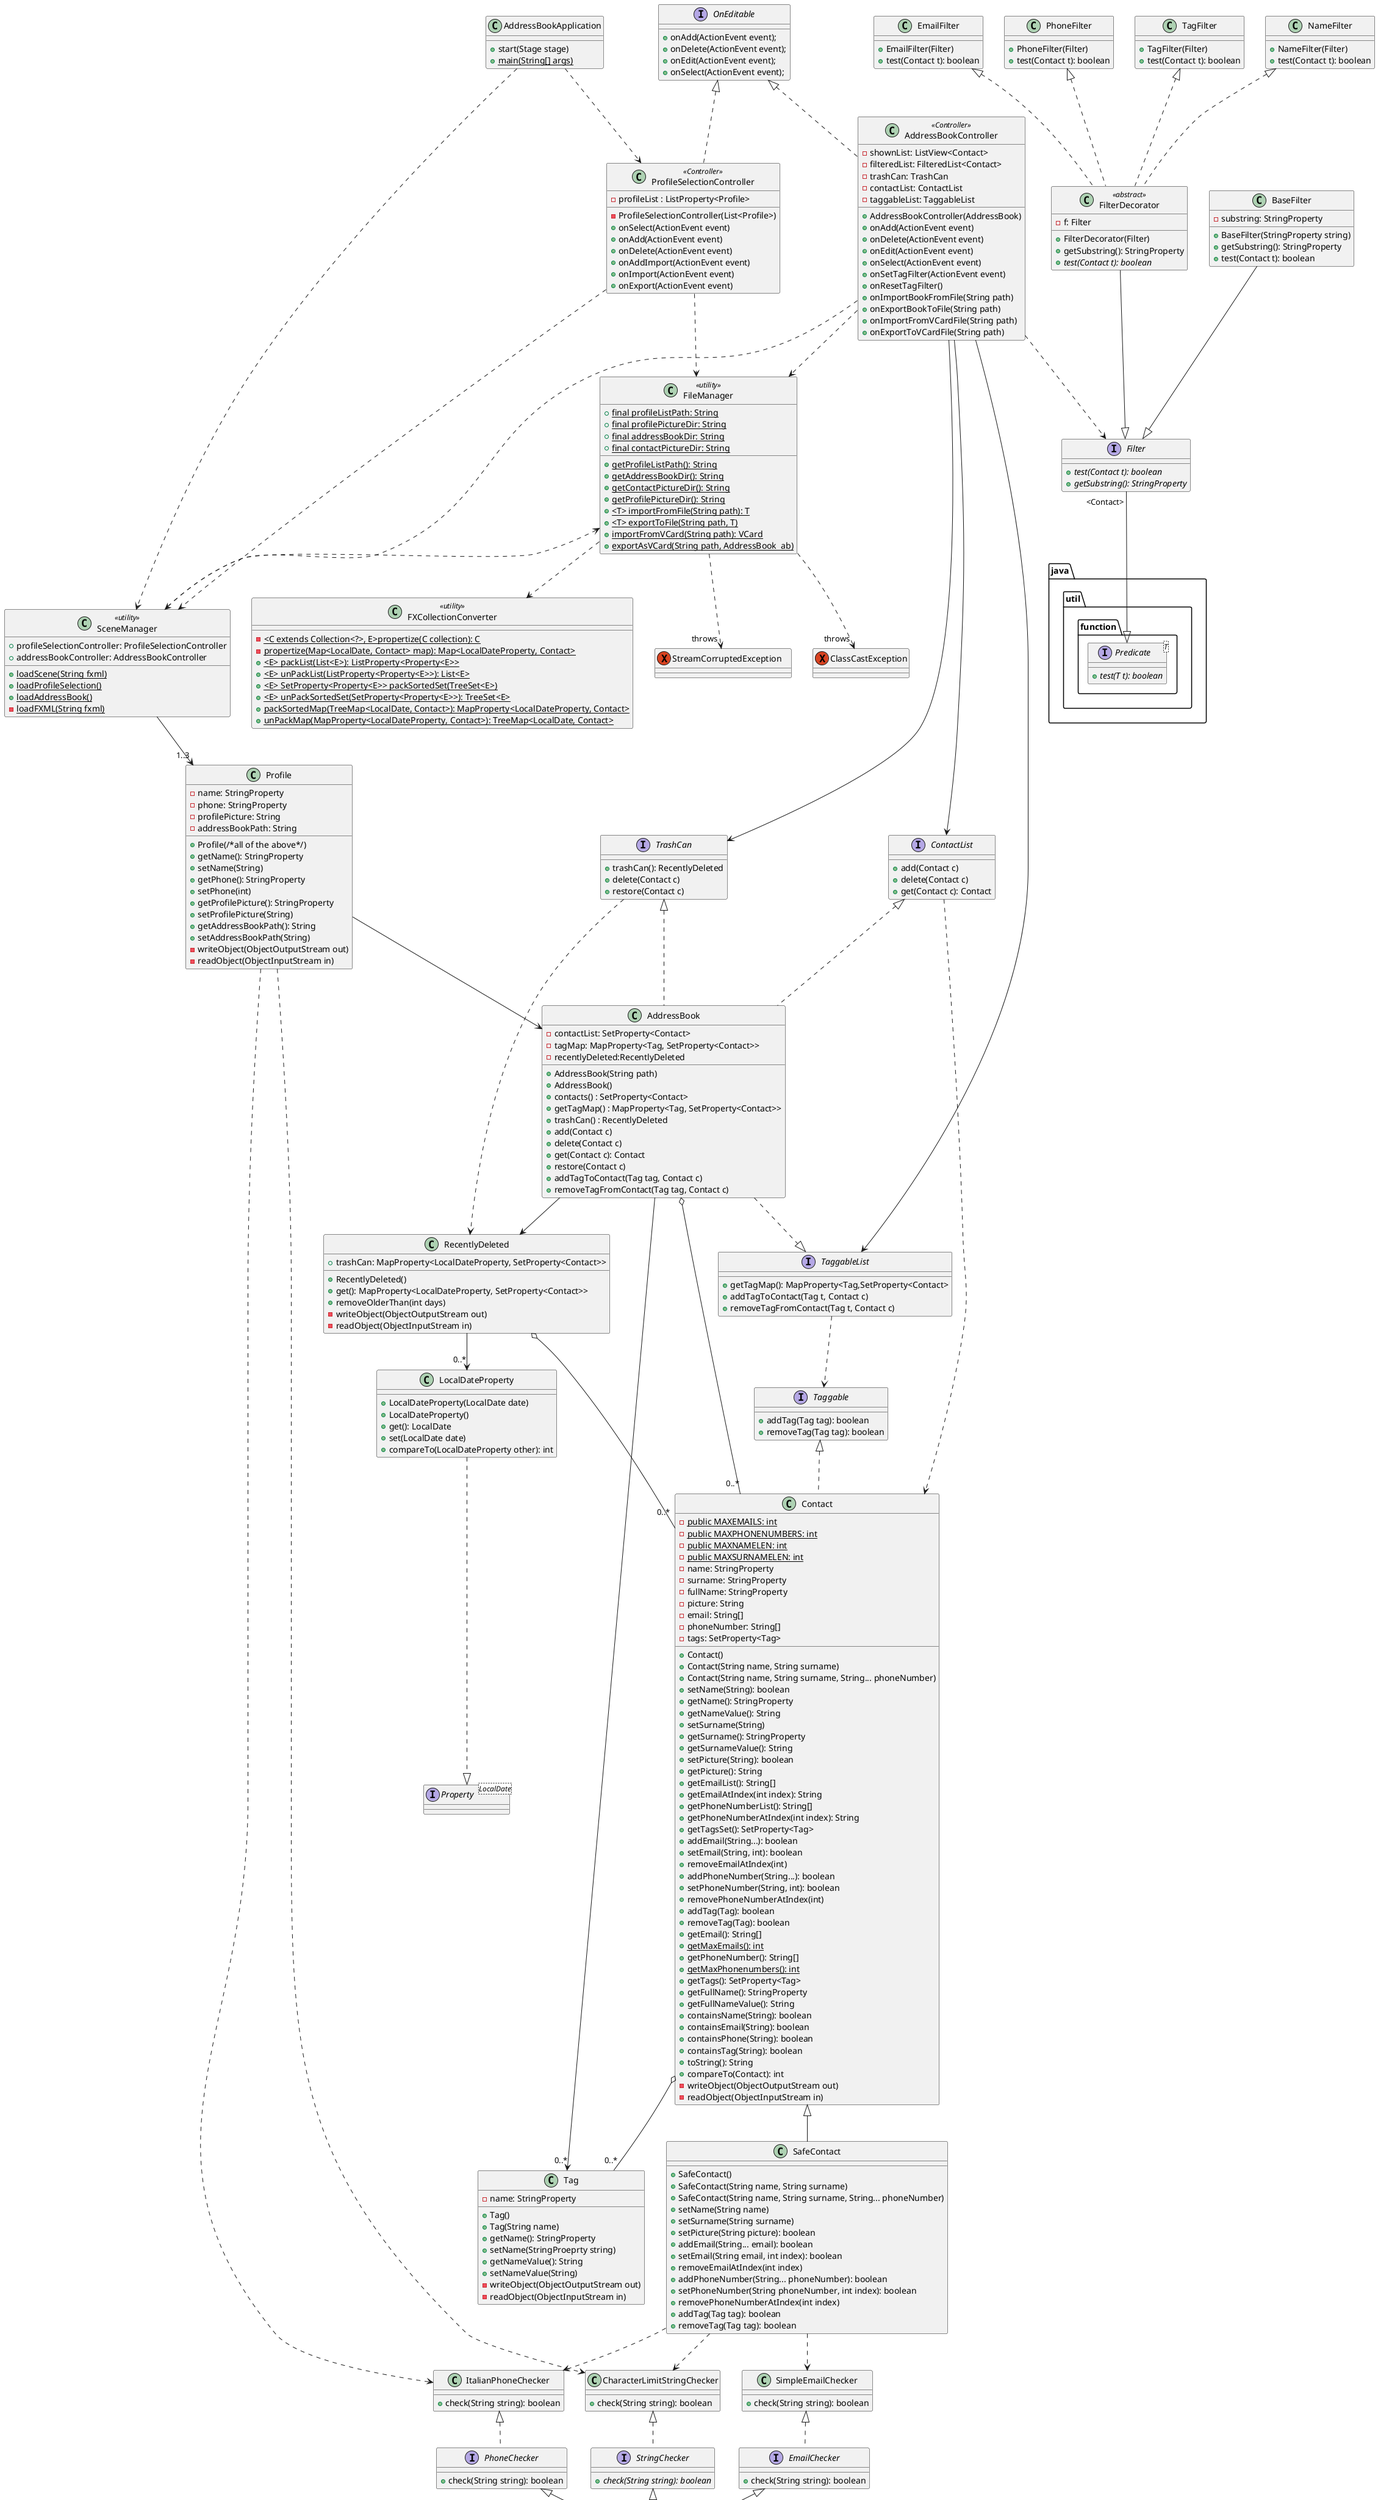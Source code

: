@startuml class diagram

class AddressBookApplication {
   +start(Stage stage) 
   +main(String[] args) {static}
}

class SceneManager <<utility>> {
   +loadScene(String fxml) {static}
   +loadProfileSelection() {static}
   +loadAddressBook() {static}
   -loadFXML(String fxml) {static}
   +profileSelectionController: ProfileSelectionController
   +addressBookController: AddressBookController
}

class FileManager <<utility>>{
   +final profileListPath: String {static} 
   +final profilePictureDir: String {static} 
   +final addressBookDir: String {static}
   +final contactPictureDir: String {static}

   +getProfileListPath(): String {static}
   +getAddressBookDir(): String {static}
   +getContactPictureDir(): String {static}
   +getProfilePictureDir(): String {static}
   +<T> importFromFile(String path): T {static}
   +<T> exportToFile(String path, T) {static}
   +importFromVCard(String path): VCard {static}
   +exportAsVCard(String path, AddressBook  ab) {static}
}

class FXCollectionConverter <<utility>>{
   -<C extends Collection<?>, E>propertize(C collection): C {static}
   -propertize(Map<LocalDate, Contact> map): Map<LocalDateProperty, Contact> {static}
   +<E> packList(List<E>): ListProperty<Property<E>> {static}
   +<E> unPackList(ListProperty<Property<E>>): List<E> {static}
   +<E> SetProperty<Property<E>> packSortedSet(TreeSet<E>) {static}
   +<E> unPackSortedSet(SetProperty<Property<E>>): TreeSet<E> {static}
   +packSortedMap(TreeMap<LocalDate, Contact>): MapProperty<LocalDateProperty, Contact> {static}
   +unPackMap(MapProperty<LocalDateProperty, Contact>): TreeMap<LocalDate, Contact> {static}
}

exception StreamCorruptedExceptionㅤ
FileManager ..> "throws" StreamCorruptedExceptionㅤ

exception ClassCastException
FileManager<..SceneManager
FileManager..>FXCollectionConverter
FileManager ..> "throws" ClassCastException

class LocalDateProperty{
   +LocalDateProperty(LocalDate date) 
   +LocalDateProperty() 
   +get(): LocalDate 
   +set(LocalDate date)
   +compareTo(LocalDateProperty other): int
}
interface Property<LocalDate>
RecentlyDeleted --> "0..*" LocalDateProperty
LocalDateProperty ..|> Property
class RecentlyDeleted{
   +trashCan: MapProperty<LocalDateProperty, SetProperty<Contact>>
   +RecentlyDeleted()
   +get(): MapProperty<LocalDateProperty, SetProperty<Contact>>
   +removeOlderThan(int days) /'richiamata dall'AddressBookController'/
   -writeObject(ObjectOutputStream out)
   -readObject(ObjectInputStream in)
}

class Profile{
   -name: StringProperty 
   -phone: StringProperty
   -profilePicture: String       /' path della foto profilo '/
   -addressBookPath: String
   +Profile(/*all of the above*/)
   +getName(): StringProperty
   +setName(String) 
   +getPhone(): StringProperty
   +setPhone(int) 
   +getProfilePicture(): StringProperty
   +setProfilePicture(String)
   +getAddressBookPath(): String
   +setAddressBookPath(String)
   -writeObject(ObjectOutputStream out)
   -readObject(ObjectInputStream in)
}

class ProfileSelectionController <<Controller>> implements OnEditable{
   -profileList : ListProperty<Profile> 
   -ProfileSelectionController(List<Profile>)
   +onSelect(ActionEvent event)
   +onAdd(ActionEvent event)
   +onDelete(ActionEvent event)
   +onAddImport(ActionEvent event)
   +onImport(ActionEvent event)
   +onExport(ActionEvent event)
}
ProfileSelectionController ..> FileManager

interface TrashCan{
   +trashCan(): RecentlyDeleted
   +delete(Contact c)
   +restore(Contact c)
}
TrashCan ..> RecentlyDeleted

interface Taggable{
   +addTag(Tag tag): boolean
   +removeTag(Tag tag): boolean
}


class AddressBook implements ContactList, TrashCan{
   -contactList: SetProperty<Contact> 
   -tagMap: MapProperty<Tag, SetProperty<Contact>>
   -recentlyDeleted:RecentlyDeleted
   ' -tagFilter: Filter {static}
   ' -fullFilter: Filter {static}
   +AddressBook(String path)
   +AddressBook()
   +contacts() : SetProperty<Contact>
   +getTagMap() : MapProperty<Tag, SetProperty<Contact>>
   +trashCan() : RecentlyDeleted
   +add(Contact c)
   +delete(Contact c)
   +get(Contact c): Contact /'returns null if not found'/
   +restore(Contact c)
   +addTagToContact(Tag tag, Contact c)
   +removeTagFromContact(Tag tag, Contact c)
}




class AddressBookController <<Controller>> implements OnEditable{
   -shownList: ListView<Contact>
   -filteredList: FilteredList<Contact>
   -trashCan: TrashCan
   -contactList: ContactList
   -taggableList: TaggableList
   +AddressBookController(AddressBook)   /' ad ogni avvio il costruttore dell'AddressBookController richiama deleteOlderThan() di RecentlyDeleted'/
   +onAdd(ActionEvent event) 
   +onDelete(ActionEvent event)
   +onEdit(ActionEvent event)
   +onSelect(ActionEvent event)
   +onSetTagFilter(ActionEvent event) /'pulsanti tag laterali cliccabili che dicono a Filter che devo cercare solo per tag'/
   +onResetTagFilter() /'Chiamato quando si esce dalla modalità di visualizzazione dei tag'/
   +onImportBookFromFile(String path)
   +onExportBookToFile(String path)
   +onImportFromVCardFile(String path)
   +onExportToVCardFile(String path)
}
AddressBookController --> TaggableList
AddressBookController --> TrashCan
AddressBookController --> ContactList
AddressBookController ..> Filter

class Tag {
   -name: StringProperty
   +Tag()
   +Tag(String name)
   +getName(): StringProperty
   +setName(StringProeprty string)
   +getNameValue(): String
   +setNameValue(String)
   -writeObject(ObjectOutputStream out)
   -readObject(ObjectInputStream in)
}

interface TaggableList {
   +getTagMap(): MapProperty<Tag,SetProperty<Contact>
   +addTagToContact(Tag t, Contact c)
   +removeTagFromContact(Tag t, Contact c)
}
TaggableList ..> Taggable
AddressBook ..|> TaggableList



interface java.util.function.Predicate<T>{
   +test(T t): boolean {abstract}
}


interface Filter {
   +test(Contact t): boolean {abstract}
   +getSubstring(): StringProperty {abstract}
}
Filter "<Contact>" --|> java.util.function.Predicate

class BaseFilter{
   -substring: StringProperty
   +BaseFilter(StringProperty string)
   +getSubstring(): StringProperty
   +test(Contact t): boolean
}
BaseFilter --|> Filter

class FilterDecorator <<abstract>> {
   -f: Filter 
   +FilterDecorator(Filter)
   +getSubstring(): StringProperty
   +test(Contact t): boolean {abstract}
}
FilterDecorator --|> Filter

class TagFilter{
   +TagFilter(Filter)
   +test(Contact t): boolean
}
TagFilter <|.. FilterDecorator

class NameFilter{
   +NameFilter(Filter)
   +test(Contact t): boolean
}
NameFilter <|.. FilterDecorator


class EmailFilter{
   +EmailFilter(Filter)
   +test(Contact t): boolean
}
EmailFilter <|.. FilterDecorator


class PhoneFilter{
   +PhoneFilter(Filter)
   +test(Contact t): boolean
}
PhoneFilter <|.. FilterDecorator


class Contact implements Taggable{
   -public MAXEMAILS: int {static}
   -public MAXPHONENUMBERS: int {static}
   -public MAXNAMELEN: int {static}
   -public MAXSURNAMELEN: int {static}
   -name: StringProperty
   -surname: StringProperty
   -fullName: StringProperty
   -picture: String
   -email: String[]
   -phoneNumber: String[]
   -tags: SetProperty<Tag>
   +Contact()
   +Contact(String name, String surname)
   +Contact(String name, String surname, String... phoneNumber)
   +setName(String): boolean
   +getName(): StringProperty
   +getNameValue(): String
   +setSurname(String)
   +getSurname(): StringProperty
   +getSurnameValue(): String
   +setPicture(String): boolean
   +getPicture(): String
   +getEmailList(): String[]
   +getEmailAtIndex(int index): String
   +getPhoneNumberList(): String[]
   +getPhoneNumberAtIndex(int index): String
   +getTagsSet(): SetProperty<Tag>
   +addEmail(String...): boolean
   +setEmail(String, int): boolean
   +removeEmailAtIndex(int)
   +addPhoneNumber(String...): boolean
   +setPhoneNumber(String, int): boolean
   +removePhoneNumberAtIndex(int)
   +addTag(Tag): boolean
   +removeTag(Tag): boolean
   +getEmail(): String[]
   +getMaxEmails(): int {static}
   +getPhoneNumber(): String[]
   +getMaxPhonenumbers(): int {static}
   +getTags(): SetProperty<Tag>
   +getFullName(): StringProperty
   +getFullNameValue(): String
   +containsName(String): boolean
   +containsEmail(String): boolean
   +containsPhone(String): boolean
   +containsTag(String): boolean
   +toString(): String
   +compareTo(Contact): int
   -writeObject(ObjectOutputStream out)
   -readObject(ObjectInputStream in)
}

class SafeContact extends Contact{
   +SafeContact()
   +SafeContact(String name, String surname)
   +SafeContact(String name, String surname, String... phoneNumber)
   +setName(String name)
   +setSurname(String surname)
   +setPicture(String picture): boolean
   +addEmail(String... email): boolean
   +setEmail(String email, int index): boolean
   +removeEmailAtIndex(int index)
   +addPhoneNumber(String... phoneNumber): boolean
   +setPhoneNumber(String phoneNumber, int index): boolean
   +removePhoneNumberAtIndex(int index)
   +addTag(Tag tag): boolean
   +removeTag(Tag tag): boolean
}

interface OnEditable{
   +onAdd(ActionEvent event); 
   +onDelete(ActionEvent event); 
   +onEdit(ActionEvent event); 
   +onSelect(ActionEvent event); 
}

interface ContactList{
   +add(Contact c)
   +delete(Contact c)
   +get(Contact c): Contact
}
ContactList ..> Contact

interface Checker{
   +check(String string): boolean {abstract}
}


interface EmailChecker{
   +check(String string): boolean   /' Di default, verifica che la stringa rispetti il formato []@[].[] '/
}


interface PhoneChecker{
   +check(String string): boolean   /' Di default, verifica che la stringa contenga solo caratteri numerici '/
}


interface StringChecker{
   +check(String string): boolean {abstract}
}

class SimpleEmailChecker{
   +check(String string): boolean    /'Richiama semplicemente il default di EmailChecker'/
}
SimpleEmailChecker <|.. EmailChecker

class CharacterLimitStringChecker{
   +check(String string): boolean   /'Controlla che la stringa rientri in un massimo di caratteri'/
}
CharacterLimitStringChecker <|.. StringChecker

class ItalianPhoneChecker{
   +check(String string): boolean   /' Aggiunge al comportamento di default la verifica che i caratteri siano o 9 o 10 (come da accordo con lo standard italiano) '/
}
ItalianPhoneChecker <|.. PhoneChecker

EmailChecker <|-- Checker
PhoneChecker <|-- Checker
StringChecker <|-- Checker


SceneManager --> "1..3" Profile


RecentlyDeleted o-- "0..*" Contact
AddressBook o-- "0..*" Contact


Profile --> AddressBook
AddressBook --> RecentlyDeleted   
AddressBook --> "0..*" Tag
Contact o-- "0..*" Tag

Profile ..> CharacterLimitStringChecker
Profile ..> ItalianPhoneChecker


SafeContact ..> SimpleEmailChecker
SafeContact ..> ItalianPhoneChecker
SafeContact ..> CharacterLimitStringChecker

AddressBookController ..> FileManager

AddressBookApplication ..> SceneManager


ProfileSelectionController ..> SceneManager
AddressBookController ..> SceneManager
AddressBookApplication ..> ProfileSelectionController

@enduml
